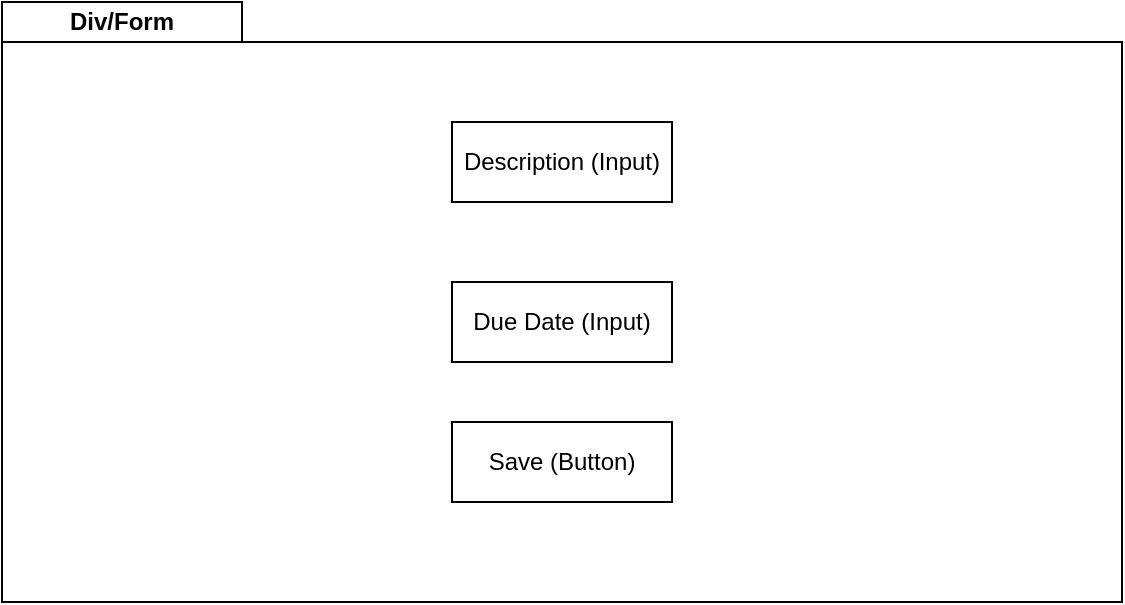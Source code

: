 <mxfile version="13.8.1" type="device"><diagram id="b09hN7xkdoFVs2MN-F_r" name="Page-1"><mxGraphModel dx="1182" dy="732" grid="1" gridSize="10" guides="1" tooltips="1" connect="1" arrows="1" fold="1" page="1" pageScale="1" pageWidth="850" pageHeight="1100" math="0" shadow="0"><root><mxCell id="0"/><mxCell id="1" parent="0"/><mxCell id="D9B9Cemqk0TPAHCDZjpm-1" value="" style="rounded=0;whiteSpace=wrap;html=1;" parent="1" vertex="1"><mxGeometry x="160" y="80" width="560" height="280" as="geometry"/></mxCell><mxCell id="D9B9Cemqk0TPAHCDZjpm-3" value="&lt;b&gt;Div/Form&lt;/b&gt;" style="rounded=0;whiteSpace=wrap;html=1;" parent="1" vertex="1"><mxGeometry x="160" y="60" width="120" height="20" as="geometry"/></mxCell><mxCell id="D9B9Cemqk0TPAHCDZjpm-5" value="Description&amp;nbsp;(Input)" style="rounded=0;whiteSpace=wrap;html=1;" parent="1" vertex="1"><mxGeometry x="385" y="120" width="110" height="40" as="geometry"/></mxCell><mxCell id="D9B9Cemqk0TPAHCDZjpm-6" value="Save (Button)" style="rounded=0;whiteSpace=wrap;html=1;" parent="1" vertex="1"><mxGeometry x="385" y="270" width="110" height="40" as="geometry"/></mxCell><mxCell id="D9B9Cemqk0TPAHCDZjpm-7" value="Due Date (Input)" style="rounded=0;whiteSpace=wrap;html=1;" parent="1" vertex="1"><mxGeometry x="385" y="200" width="110" height="40" as="geometry"/></mxCell></root></mxGraphModel></diagram></mxfile>